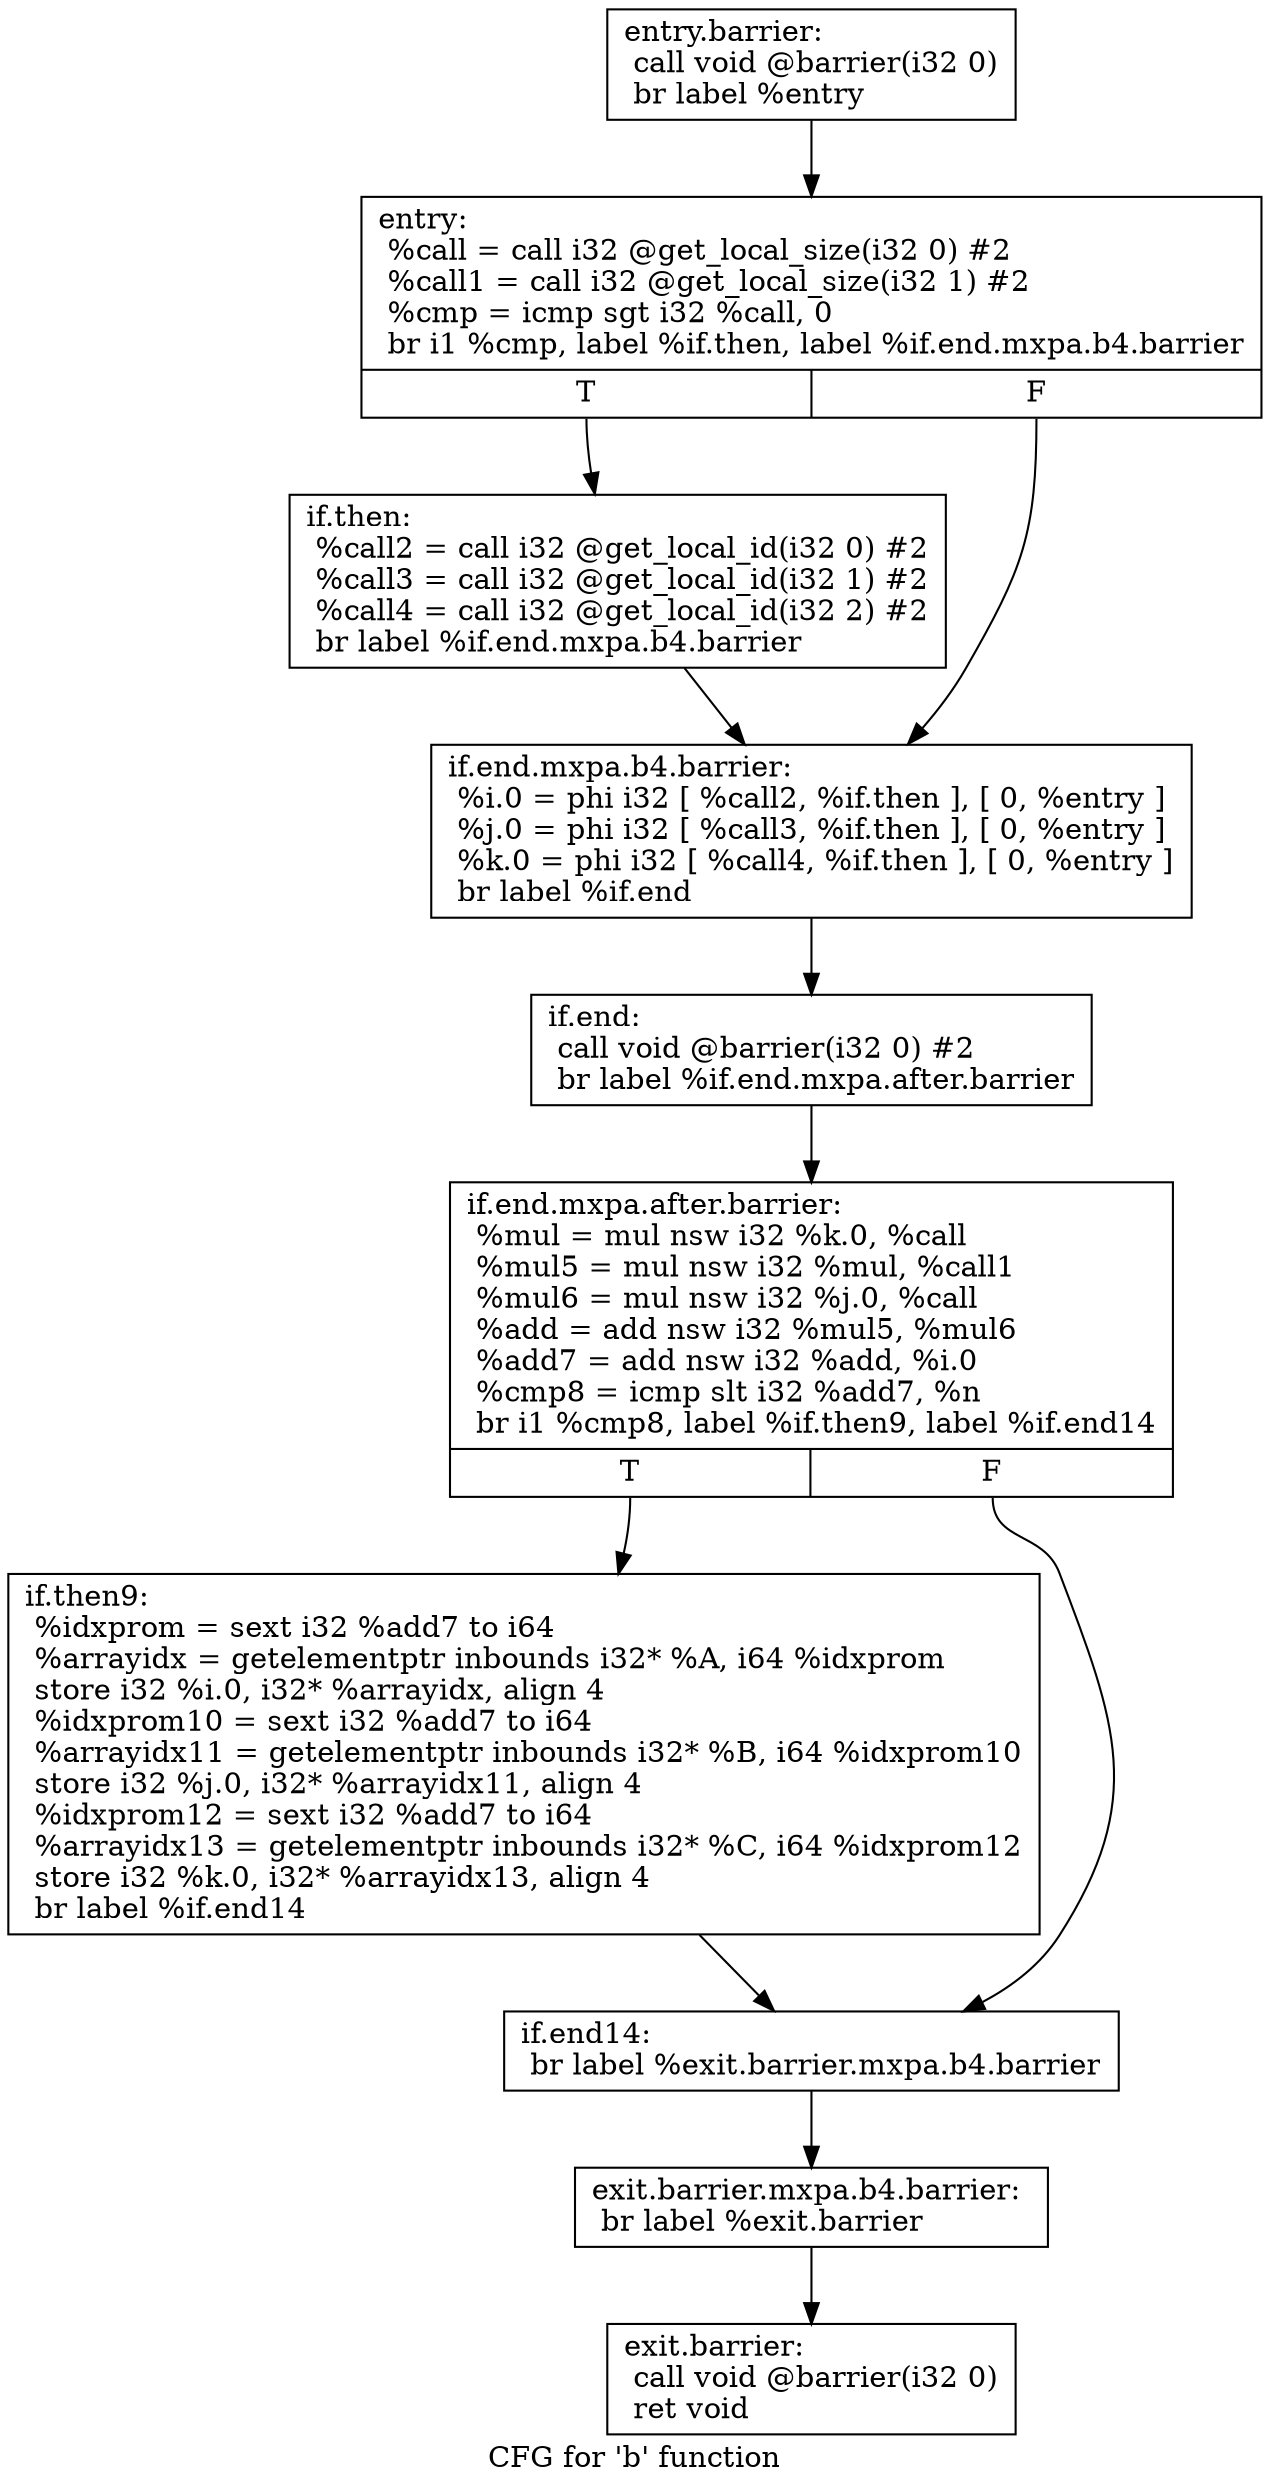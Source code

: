 digraph "CFG for 'b' function" {
	label="CFG for 'b' function";

	Node0xf6f5a0 [shape=record,label="{entry.barrier:\l  call void @barrier(i32 0)\l  br label %entry\l}"];
	Node0xf6f5a0 -> Node0xf6ffc0;
	Node0xf6ffc0 [shape=record,label="{entry:                                            \l  %call = call i32 @get_local_size(i32 0) #2\l  %call1 = call i32 @get_local_size(i32 1) #2\l  %cmp = icmp sgt i32 %call, 0\l  br i1 %cmp, label %if.then, label %if.end.mxpa.b4.barrier\l|{<s0>T|<s1>F}}"];
	Node0xf6ffc0:s0 -> Node0xf705b0;
	Node0xf6ffc0:s1 -> Node0xf706b0;
	Node0xf705b0 [shape=record,label="{if.then:                                          \l  %call2 = call i32 @get_local_id(i32 0) #2\l  %call3 = call i32 @get_local_id(i32 1) #2\l  %call4 = call i32 @get_local_id(i32 2) #2\l  br label %if.end.mxpa.b4.barrier\l}"];
	Node0xf705b0 -> Node0xf706b0;
	Node0xf706b0 [shape=record,label="{if.end.mxpa.b4.barrier:                           \l  %i.0 = phi i32 [ %call2, %if.then ], [ 0, %entry ]\l  %j.0 = phi i32 [ %call3, %if.then ], [ 0, %entry ]\l  %k.0 = phi i32 [ %call4, %if.then ], [ 0, %entry ]\l  br label %if.end\l}"];
	Node0xf706b0 -> Node0xf71190;
	Node0xf71190 [shape=record,label="{if.end:                                           \l  call void @barrier(i32 0) #2\l  br label %if.end.mxpa.after.barrier\l}"];
	Node0xf71190 -> Node0xf713c0;
	Node0xf713c0 [shape=record,label="{if.end.mxpa.after.barrier:                        \l  %mul = mul nsw i32 %k.0, %call\l  %mul5 = mul nsw i32 %mul, %call1\l  %mul6 = mul nsw i32 %j.0, %call\l  %add = add nsw i32 %mul5, %mul6\l  %add7 = add nsw i32 %add, %i.0\l  %cmp8 = icmp slt i32 %add7, %n\l  br i1 %cmp8, label %if.then9, label %if.end14\l|{<s0>T|<s1>F}}"];
	Node0xf713c0:s0 -> Node0xf70bb0;
	Node0xf713c0:s1 -> Node0xf70c40;
	Node0xf70bb0 [shape=record,label="{if.then9:                                         \l  %idxprom = sext i32 %add7 to i64\l  %arrayidx = getelementptr inbounds i32* %A, i64 %idxprom\l  store i32 %i.0, i32* %arrayidx, align 4\l  %idxprom10 = sext i32 %add7 to i64\l  %arrayidx11 = getelementptr inbounds i32* %B, i64 %idxprom10\l  store i32 %j.0, i32* %arrayidx11, align 4\l  %idxprom12 = sext i32 %add7 to i64\l  %arrayidx13 = getelementptr inbounds i32* %C, i64 %idxprom12\l  store i32 %k.0, i32* %arrayidx13, align 4\l  br label %if.end14\l}"];
	Node0xf70bb0 -> Node0xf70c40;
	Node0xf70c40 [shape=record,label="{if.end14:                                         \l  br label %exit.barrier.mxpa.b4.barrier\l}"];
	Node0xf70c40 -> Node0xf72260;
	Node0xf72260 [shape=record,label="{exit.barrier.mxpa.b4.barrier:                     \l  br label %exit.barrier\l}"];
	Node0xf72260 -> Node0xf72380;
	Node0xf72380 [shape=record,label="{exit.barrier:                                     \l  call void @barrier(i32 0)\l  ret void\l}"];
}
